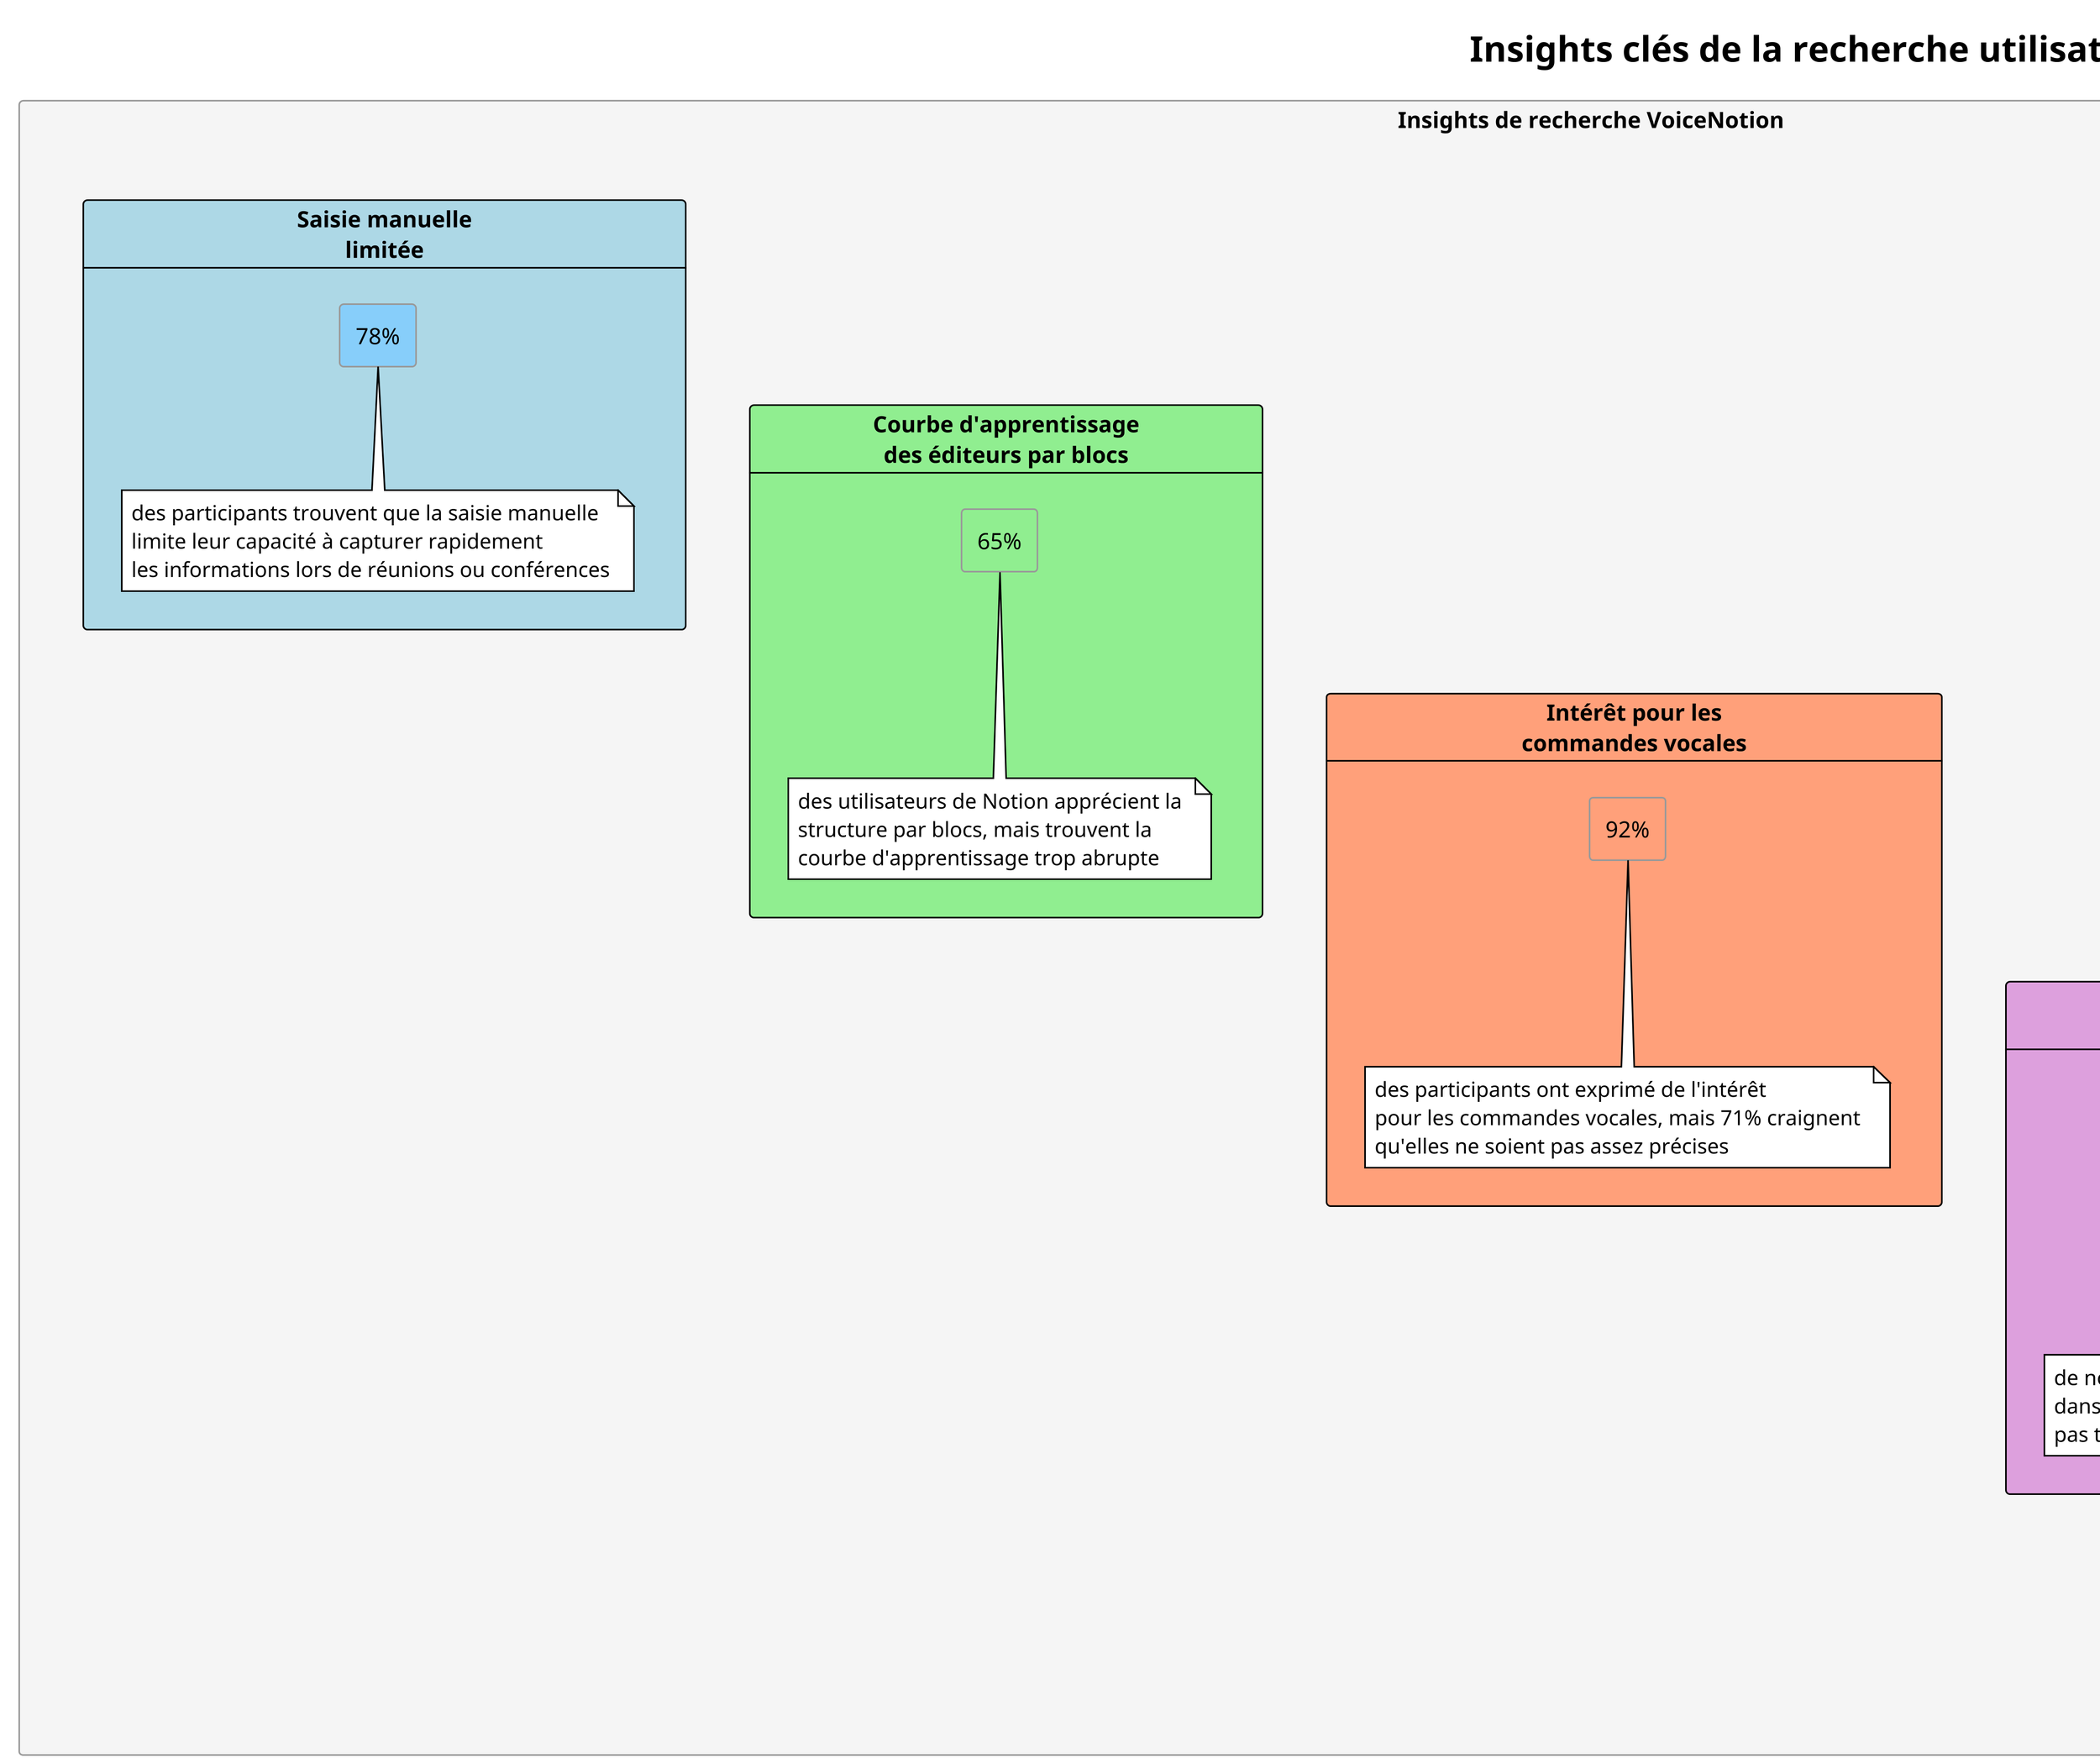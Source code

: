 @startuml User Research Insights
!theme plain
skinparam backgroundColor white
skinparam dpi 300
skinparam defaultFontName Arial
skinparam shadowing false
skinparam ArrowColor #666666
skinparam RectangleBackgroundColor #f5f5f5
skinparam RectangleBorderColor #999999

title Insights clés de la recherche utilisateur VoiceNotion

rectangle "Insights de recherche VoiceNotion" as insights {
  card "Saisie manuelle\nlimitée" as input #lightblue {
    rectangle "78%" as inputStat #87CEFA
    note bottom of inputStat
      des participants trouvent que la saisie manuelle 
      limite leur capacité à capturer rapidement 
      les informations lors de réunions ou conférences
    end note
  }
  
  card "Courbe d'apprentissage\ndes éditeurs par blocs" as editor #lightgreen {
    rectangle "65%" as editorStat #90EE90
    note bottom of editorStat
      des utilisateurs de Notion apprécient la 
      structure par blocs, mais trouvent la 
      courbe d'apprentissage trop abrupte
    end note
  }
  
  card "Intérêt pour les\ncommandes vocales" as voice #lightsalmon {
    rectangle "92%" as voiceStat #FFA07A
    note bottom of voiceStat
      des participants ont exprimé de l'intérêt 
      pour les commandes vocales, mais 71% craignent 
      qu'elles ne soient pas assez précises
    end note
  }
  
  card "Contextes d'utilisation\nmobiles variés" as mobile #plum {
    rectangle "81%" as mobileStat #DDA0DD
    note bottom of mobileStat
      de notre échantillon prennent des notes 
      dans des contextes où le clavier n'est 
      pas toujours optimal
    end note
  }
  
  card "Défis de structuration\npost-capture" as structure #wheat {
    rectangle "85%" as structureStat #F5DEB3
    note bottom of structureStat
      des participants admettent ne jamais 
      réorganiser leurs notes brutes par 
      manque de temps
    end note
  }
  
  ' Position the elements nicely
  input -[hidden]-> editor
  editor -[hidden]-> voice
  voice -[hidden]-> mobile
  mobile -[hidden]-> structure
}

note bottom of insights
  <b>Principaux enseignements</b>
  Ces insights ont guidé la conception de VoiceNotion en mettant 
  l'accent sur la rapidité de saisie vocale, la simplicité d'utilisation,
  et l'organisation automatique des notes.
end note

@enduml 